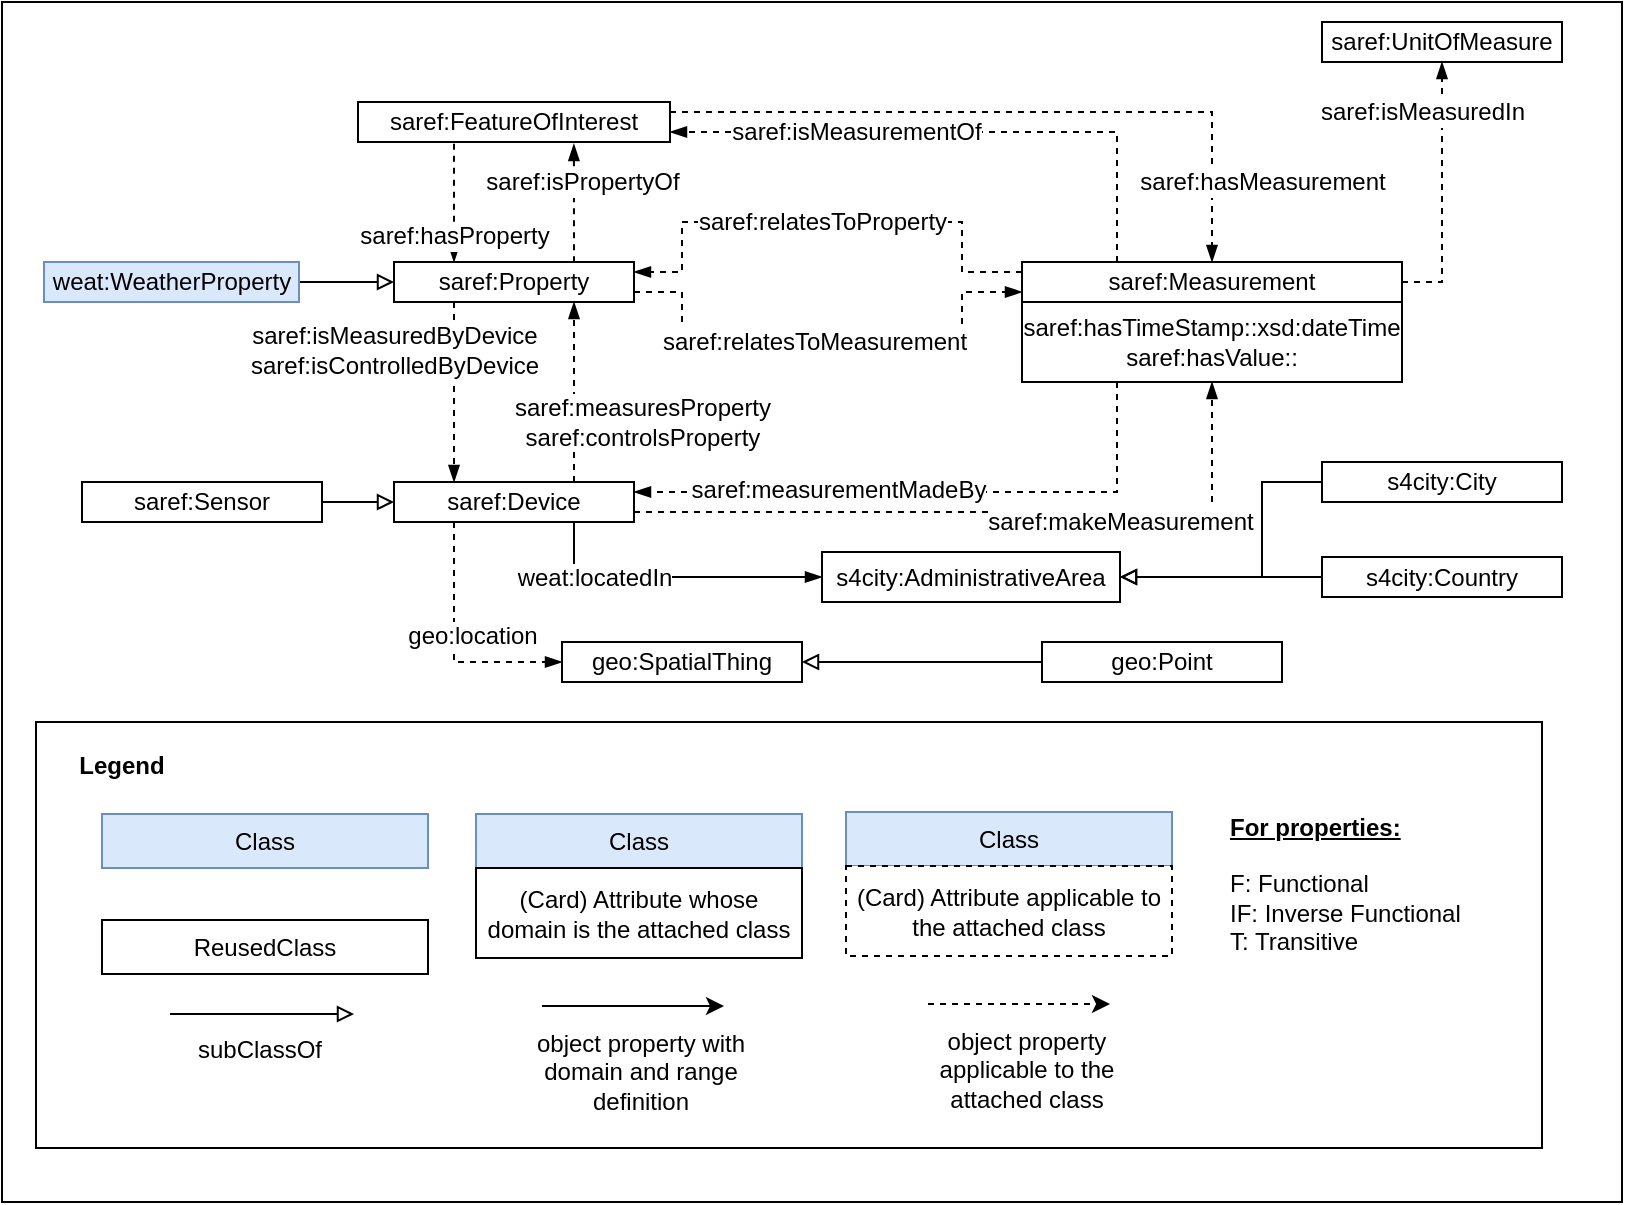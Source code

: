 <mxfile version="12.6.5" type="device"><diagram id="aa7P5bd20uqYNHVQMwT0" name="Page-1"><mxGraphModel dx="1422" dy="825" grid="1" gridSize="10" guides="1" tooltips="1" connect="1" arrows="1" fold="1" page="1" pageScale="1" pageWidth="850" pageHeight="1100" math="0" shadow="0"><root><mxCell id="0"/><mxCell id="1" parent="0"/><mxCell id="A2-1hXBA1FsQd019cBZH-1" value="" style="rounded=0;whiteSpace=wrap;html=1;" parent="1" vertex="1"><mxGeometry x="160" y="310" width="810" height="600" as="geometry"/></mxCell><mxCell id="A2-1hXBA1FsQd019cBZH-2" value="saref:hasTimeStamp::xsd:dateTime&lt;br&gt;saref:hasValue::" style="rounded=0;whiteSpace=wrap;html=1;" parent="1" vertex="1"><mxGeometry x="670" y="460" width="190" height="40" as="geometry"/></mxCell><mxCell id="A2-1hXBA1FsQd019cBZH-3" style="edgeStyle=orthogonalEdgeStyle;rounded=0;orthogonalLoop=1;jettySize=auto;html=1;exitX=1;exitY=0.25;exitDx=0;exitDy=0;entryX=0.5;entryY=0;entryDx=0;entryDy=0;dashed=1;endArrow=blockThin;endFill=1;" parent="1" source="A2-1hXBA1FsQd019cBZH-7" target="A2-1hXBA1FsQd019cBZH-23" edge="1"><mxGeometry relative="1" as="geometry"/></mxCell><mxCell id="A2-1hXBA1FsQd019cBZH-4" value="saref:hasMeasurement" style="text;html=1;align=center;verticalAlign=middle;resizable=0;points=[];labelBackgroundColor=#ffffff;" parent="A2-1hXBA1FsQd019cBZH-3" vertex="1" connectable="0"><mxGeometry x="-0.538" y="-1" relative="1" as="geometry"><mxPoint x="216" y="34" as="offset"/></mxGeometry></mxCell><mxCell id="A2-1hXBA1FsQd019cBZH-5" style="edgeStyle=orthogonalEdgeStyle;rounded=0;orthogonalLoop=1;jettySize=auto;html=1;exitX=0.692;exitY=1.05;exitDx=0;exitDy=0;entryX=0.75;entryY=0;entryDx=0;entryDy=0;dashed=1;endArrow=none;endFill=0;startArrow=blockThin;startFill=1;exitPerimeter=0;" parent="1" source="A2-1hXBA1FsQd019cBZH-7" target="A2-1hXBA1FsQd019cBZH-14" edge="1"><mxGeometry relative="1" as="geometry"/></mxCell><mxCell id="A2-1hXBA1FsQd019cBZH-6" value="saref:isPropertyOf" style="text;html=1;align=center;verticalAlign=middle;resizable=0;points=[];labelBackgroundColor=#ffffff;" parent="A2-1hXBA1FsQd019cBZH-5" vertex="1" connectable="0"><mxGeometry x="0.222" y="-1" relative="1" as="geometry"><mxPoint x="5" y="-17" as="offset"/></mxGeometry></mxCell><mxCell id="A2-1hXBA1FsQd019cBZH-7" value="saref:FeatureOfInterest" style="rounded=0;whiteSpace=wrap;html=1;" parent="1" vertex="1"><mxGeometry x="338" y="360" width="156" height="20" as="geometry"/></mxCell><mxCell id="A2-1hXBA1FsQd019cBZH-8" style="edgeStyle=orthogonalEdgeStyle;rounded=0;orthogonalLoop=1;jettySize=auto;html=1;exitX=1;exitY=0.75;exitDx=0;exitDy=0;dashed=1;endArrow=blockThin;endFill=1;entryX=0;entryY=0.75;entryDx=0;entryDy=0;" parent="1" source="A2-1hXBA1FsQd019cBZH-14" target="A2-1hXBA1FsQd019cBZH-23" edge="1"><mxGeometry relative="1" as="geometry"><Array as="points"><mxPoint x="500" y="455"/><mxPoint x="500" y="480"/><mxPoint x="640" y="480"/><mxPoint x="640" y="455"/></Array></mxGeometry></mxCell><mxCell id="A2-1hXBA1FsQd019cBZH-9" value="saref:relatesToMeasurement" style="text;html=1;align=center;verticalAlign=middle;resizable=0;points=[];labelBackgroundColor=#ffffff;" parent="A2-1hXBA1FsQd019cBZH-8" vertex="1" connectable="0"><mxGeometry x="-0.15" y="-2" relative="1" as="geometry"><mxPoint x="11.5" y="-2" as="offset"/></mxGeometry></mxCell><mxCell id="A2-1hXBA1FsQd019cBZH-10" style="edgeStyle=orthogonalEdgeStyle;rounded=0;orthogonalLoop=1;jettySize=auto;html=1;exitX=0.25;exitY=0;exitDx=0;exitDy=0;dashed=1;endArrow=none;endFill=0;startArrow=blockThin;startFill=1;entryX=0.25;entryY=1;entryDx=0;entryDy=0;" parent="1" source="A2-1hXBA1FsQd019cBZH-14" target="A2-1hXBA1FsQd019cBZH-7" edge="1"><mxGeometry relative="1" as="geometry"><Array as="points"><mxPoint x="386" y="380"/></Array></mxGeometry></mxCell><mxCell id="A2-1hXBA1FsQd019cBZH-11" value="saref:hasProperty" style="text;html=1;align=center;verticalAlign=middle;resizable=0;points=[];labelBackgroundColor=#ffffff;" parent="A2-1hXBA1FsQd019cBZH-10" vertex="1" connectable="0"><mxGeometry x="0.267" relative="1" as="geometry"><mxPoint y="30" as="offset"/></mxGeometry></mxCell><mxCell id="A2-1hXBA1FsQd019cBZH-12" style="edgeStyle=orthogonalEdgeStyle;rounded=0;orthogonalLoop=1;jettySize=auto;html=1;exitX=0.25;exitY=1;exitDx=0;exitDy=0;entryX=0.25;entryY=0;entryDx=0;entryDy=0;dashed=1;endArrow=blockThin;endFill=1;" parent="1" source="A2-1hXBA1FsQd019cBZH-14" target="A2-1hXBA1FsQd019cBZH-32" edge="1"><mxGeometry relative="1" as="geometry"/></mxCell><mxCell id="A2-1hXBA1FsQd019cBZH-13" value="saref:isMeasuredByDevice&lt;br&gt;saref:isControlledByDevice" style="text;html=1;align=center;verticalAlign=middle;resizable=0;points=[];labelBackgroundColor=#ffffff;" parent="A2-1hXBA1FsQd019cBZH-12" vertex="1" connectable="0"><mxGeometry x="-0.657" y="-4" relative="1" as="geometry"><mxPoint x="-26" y="8" as="offset"/></mxGeometry></mxCell><mxCell id="A2-1hXBA1FsQd019cBZH-14" value="saref:Property" style="rounded=0;whiteSpace=wrap;html=1;" parent="1" vertex="1"><mxGeometry x="356" y="440" width="120" height="20" as="geometry"/></mxCell><mxCell id="A2-1hXBA1FsQd019cBZH-15" style="edgeStyle=orthogonalEdgeStyle;rounded=0;orthogonalLoop=1;jettySize=auto;html=1;exitX=1;exitY=0.5;exitDx=0;exitDy=0;entryX=0.5;entryY=1;entryDx=0;entryDy=0;dashed=1;endArrow=blockThin;endFill=1;" parent="1" source="A2-1hXBA1FsQd019cBZH-23" target="A2-1hXBA1FsQd019cBZH-35" edge="1"><mxGeometry relative="1" as="geometry"/></mxCell><mxCell id="A2-1hXBA1FsQd019cBZH-16" value="saref:isMeasuredIn" style="text;html=1;align=center;verticalAlign=middle;resizable=0;points=[];labelBackgroundColor=#ffffff;" parent="A2-1hXBA1FsQd019cBZH-15" vertex="1" connectable="0"><mxGeometry x="-0.133" y="-2" relative="1" as="geometry"><mxPoint x="-12" y="-49" as="offset"/></mxGeometry></mxCell><mxCell id="A2-1hXBA1FsQd019cBZH-17" style="edgeStyle=orthogonalEdgeStyle;rounded=0;orthogonalLoop=1;jettySize=auto;html=1;exitX=0.25;exitY=1;exitDx=0;exitDy=0;entryX=1;entryY=0.25;entryDx=0;entryDy=0;dashed=1;endArrow=blockThin;endFill=1;" parent="1" source="A2-1hXBA1FsQd019cBZH-2" target="A2-1hXBA1FsQd019cBZH-32" edge="1"><mxGeometry relative="1" as="geometry"/></mxCell><mxCell id="A2-1hXBA1FsQd019cBZH-18" value="saref:measurementMadeBy" style="text;html=1;align=center;verticalAlign=middle;resizable=0;points=[];labelBackgroundColor=#ffffff;" parent="A2-1hXBA1FsQd019cBZH-17" vertex="1" connectable="0"><mxGeometry x="0.163" y="-1" relative="1" as="geometry"><mxPoint x="-22.5" as="offset"/></mxGeometry></mxCell><mxCell id="A2-1hXBA1FsQd019cBZH-19" style="edgeStyle=orthogonalEdgeStyle;rounded=0;orthogonalLoop=1;jettySize=auto;html=1;exitX=0;exitY=0.25;exitDx=0;exitDy=0;entryX=1;entryY=0.25;entryDx=0;entryDy=0;dashed=1;endArrow=blockThin;endFill=1;" parent="1" source="A2-1hXBA1FsQd019cBZH-23" target="A2-1hXBA1FsQd019cBZH-14" edge="1"><mxGeometry relative="1" as="geometry"><Array as="points"><mxPoint x="640" y="445"/><mxPoint x="640" y="420"/><mxPoint x="500" y="420"/><mxPoint x="500" y="445"/></Array></mxGeometry></mxCell><mxCell id="A2-1hXBA1FsQd019cBZH-20" value="saref:relatesToProperty" style="text;html=1;align=center;verticalAlign=middle;resizable=0;points=[];labelBackgroundColor=#ffffff;" parent="A2-1hXBA1FsQd019cBZH-19" vertex="1" connectable="0"><mxGeometry x="0.183" relative="1" as="geometry"><mxPoint x="19" as="offset"/></mxGeometry></mxCell><mxCell id="A2-1hXBA1FsQd019cBZH-21" style="edgeStyle=orthogonalEdgeStyle;rounded=0;orthogonalLoop=1;jettySize=auto;html=1;exitX=0.25;exitY=0;exitDx=0;exitDy=0;entryX=1;entryY=0.75;entryDx=0;entryDy=0;dashed=1;endArrow=blockThin;endFill=1;" parent="1" source="A2-1hXBA1FsQd019cBZH-23" target="A2-1hXBA1FsQd019cBZH-7" edge="1"><mxGeometry relative="1" as="geometry"/></mxCell><mxCell id="A2-1hXBA1FsQd019cBZH-22" value="saref:isMeasurementOf" style="text;html=1;align=center;verticalAlign=middle;resizable=0;points=[];labelBackgroundColor=#ffffff;" parent="A2-1hXBA1FsQd019cBZH-21" vertex="1" connectable="0"><mxGeometry x="-0.084" y="100" relative="1" as="geometry"><mxPoint x="-63.33" y="-100" as="offset"/></mxGeometry></mxCell><mxCell id="A2-1hXBA1FsQd019cBZH-23" value="saref:Measurement" style="rounded=0;whiteSpace=wrap;html=1;" parent="1" vertex="1"><mxGeometry x="670" y="440" width="190" height="20" as="geometry"/></mxCell><mxCell id="A2-1hXBA1FsQd019cBZH-24" style="edgeStyle=orthogonalEdgeStyle;rounded=0;orthogonalLoop=1;jettySize=auto;html=1;exitX=1;exitY=0.75;exitDx=0;exitDy=0;dashed=1;endArrow=blockThin;endFill=1;entryX=0.5;entryY=1;entryDx=0;entryDy=0;" parent="1" source="A2-1hXBA1FsQd019cBZH-32" target="A2-1hXBA1FsQd019cBZH-2" edge="1"><mxGeometry relative="1" as="geometry"/></mxCell><mxCell id="A2-1hXBA1FsQd019cBZH-25" value="saref:makeMeasurement" style="text;html=1;align=center;verticalAlign=middle;resizable=0;points=[];labelBackgroundColor=#ffffff;" parent="A2-1hXBA1FsQd019cBZH-24" vertex="1" connectable="0"><mxGeometry x="-0.155" y="-3" relative="1" as="geometry"><mxPoint x="93" y="2" as="offset"/></mxGeometry></mxCell><mxCell id="A2-1hXBA1FsQd019cBZH-26" style="edgeStyle=orthogonalEdgeStyle;rounded=0;orthogonalLoop=1;jettySize=auto;html=1;exitX=0.75;exitY=0;exitDx=0;exitDy=0;entryX=0.75;entryY=1;entryDx=0;entryDy=0;dashed=1;endArrow=blockThin;endFill=1;" parent="1" source="A2-1hXBA1FsQd019cBZH-32" target="A2-1hXBA1FsQd019cBZH-14" edge="1"><mxGeometry relative="1" as="geometry"/></mxCell><mxCell id="A2-1hXBA1FsQd019cBZH-27" value="saref:measuresProperty&lt;br&gt;saref:controlsProperty" style="text;html=1;align=center;verticalAlign=middle;resizable=0;points=[];labelBackgroundColor=#ffffff;" parent="A2-1hXBA1FsQd019cBZH-26" vertex="1" connectable="0"><mxGeometry x="-0.314" y="3" relative="1" as="geometry"><mxPoint x="36.25" y="1" as="offset"/></mxGeometry></mxCell><mxCell id="A2-1hXBA1FsQd019cBZH-28" style="edgeStyle=orthogonalEdgeStyle;rounded=0;orthogonalLoop=1;jettySize=auto;html=1;exitX=0.25;exitY=1;exitDx=0;exitDy=0;dashed=1;endArrow=blockThin;endFill=1;entryX=0;entryY=0.5;entryDx=0;entryDy=0;" parent="1" source="A2-1hXBA1FsQd019cBZH-32" target="A2-1hXBA1FsQd019cBZH-36" edge="1"><mxGeometry relative="1" as="geometry"/></mxCell><mxCell id="A2-1hXBA1FsQd019cBZH-29" value="geo:location" style="text;html=1;align=center;verticalAlign=middle;resizable=0;points=[];labelBackgroundColor=#ffffff;" parent="A2-1hXBA1FsQd019cBZH-28" vertex="1" connectable="0"><mxGeometry x="0.112" y="-3" relative="1" as="geometry"><mxPoint x="12" y="-12" as="offset"/></mxGeometry></mxCell><mxCell id="A2-1hXBA1FsQd019cBZH-30" style="edgeStyle=orthogonalEdgeStyle;rounded=0;orthogonalLoop=1;jettySize=auto;html=1;exitX=0.75;exitY=1;exitDx=0;exitDy=0;entryX=0;entryY=0.5;entryDx=0;entryDy=0;endArrow=blockThin;endFill=1;" parent="1" source="A2-1hXBA1FsQd019cBZH-32" target="A2-1hXBA1FsQd019cBZH-39" edge="1"><mxGeometry relative="1" as="geometry"/></mxCell><mxCell id="A2-1hXBA1FsQd019cBZH-31" value="weat:locatedIn" style="text;html=1;align=center;verticalAlign=middle;resizable=0;points=[];labelBackgroundColor=#ffffff;" parent="A2-1hXBA1FsQd019cBZH-30" vertex="1" connectable="0"><mxGeometry x="-0.341" y="-1" relative="1" as="geometry"><mxPoint x="-13" y="-1" as="offset"/></mxGeometry></mxCell><mxCell id="A2-1hXBA1FsQd019cBZH-32" value="saref:Device" style="rounded=0;whiteSpace=wrap;html=1;" parent="1" vertex="1"><mxGeometry x="356" y="550" width="120" height="20" as="geometry"/></mxCell><mxCell id="A2-1hXBA1FsQd019cBZH-33" style="edgeStyle=orthogonalEdgeStyle;rounded=0;orthogonalLoop=1;jettySize=auto;html=1;exitX=1;exitY=0.5;exitDx=0;exitDy=0;endArrow=block;endFill=0;entryX=0;entryY=0.5;entryDx=0;entryDy=0;" parent="1" source="A2-1hXBA1FsQd019cBZH-34" target="A2-1hXBA1FsQd019cBZH-32" edge="1"><mxGeometry relative="1" as="geometry"><Array as="points"><mxPoint x="320" y="560"/><mxPoint x="320" y="560"/></Array></mxGeometry></mxCell><mxCell id="A2-1hXBA1FsQd019cBZH-34" value="saref:Sensor" style="rounded=0;whiteSpace=wrap;html=1;" parent="1" vertex="1"><mxGeometry x="200" y="550" width="120" height="20" as="geometry"/></mxCell><mxCell id="A2-1hXBA1FsQd019cBZH-35" value="saref:UnitOfMeasure" style="rounded=0;whiteSpace=wrap;html=1;" parent="1" vertex="1"><mxGeometry x="820" y="320" width="120" height="20" as="geometry"/></mxCell><mxCell id="A2-1hXBA1FsQd019cBZH-36" value="geo:SpatialThing" style="rounded=0;whiteSpace=wrap;html=1;" parent="1" vertex="1"><mxGeometry x="440" y="630" width="120" height="20" as="geometry"/></mxCell><mxCell id="A2-1hXBA1FsQd019cBZH-37" style="edgeStyle=orthogonalEdgeStyle;rounded=0;orthogonalLoop=1;jettySize=auto;html=1;entryX=1;entryY=0.5;entryDx=0;entryDy=0;endArrow=block;endFill=0;" parent="1" source="A2-1hXBA1FsQd019cBZH-38" target="A2-1hXBA1FsQd019cBZH-36" edge="1"><mxGeometry relative="1" as="geometry"/></mxCell><mxCell id="A2-1hXBA1FsQd019cBZH-38" value="geo:Point" style="rounded=0;whiteSpace=wrap;html=1;" parent="1" vertex="1"><mxGeometry x="680" y="630" width="120" height="20" as="geometry"/></mxCell><mxCell id="A2-1hXBA1FsQd019cBZH-39" value="s4city:AdministrativeArea&lt;span style=&quot;color: rgba(0 , 0 , 0 , 0) ; font-family: monospace ; font-size: 0px ; white-space: nowrap&quot;&gt;%3CmxGraphModel%3E%3Croot%3E%3CmxCell%20id%3D%220%22%2F%3E%3CmxCell%20id%3D%221%22%20parent%3D%220%22%2F%3E%3CmxCell%20id%3D%222%22%20value%3D%22sosa%3A%26lt%3Bbr%26gt%3BSensor%22%20style%3D%22rounded%3D0%3BwhiteSpace%3Dwrap%3Bhtml%3D1%3BfillColor%3D%23dae8fc%3BstrokeColor%3D%236c8ebf%3B%22%20vertex%3D%221%22%20parent%3D%221%22%3E%3CmxGeometry%20x%3D%22460%22%20y%3D%22630%22%20width%3D%22120%22%20height%3D%2240%22%20as%3D%22geometry%22%2F%3E%3C%2FmxCell%3E%3C%2Froot%3E%3C%2FmxGraphModel%3E&lt;/span&gt;" style="rounded=0;whiteSpace=wrap;html=1;" parent="1" vertex="1"><mxGeometry x="570" y="585" width="149" height="25" as="geometry"/></mxCell><mxCell id="A2-1hXBA1FsQd019cBZH-40" style="edgeStyle=orthogonalEdgeStyle;rounded=0;orthogonalLoop=1;jettySize=auto;html=1;exitX=0;exitY=0.5;exitDx=0;exitDy=0;entryX=1;entryY=0.5;entryDx=0;entryDy=0;endArrow=block;endFill=0;" parent="1" source="A2-1hXBA1FsQd019cBZH-41" target="A2-1hXBA1FsQd019cBZH-39" edge="1"><mxGeometry relative="1" as="geometry"><Array as="points"><mxPoint x="790" y="550"/><mxPoint x="790" y="598"/></Array></mxGeometry></mxCell><mxCell id="A2-1hXBA1FsQd019cBZH-41" value="s4city:City" style="rounded=0;whiteSpace=wrap;html=1;" parent="1" vertex="1"><mxGeometry x="820" y="540" width="120" height="20" as="geometry"/></mxCell><mxCell id="A2-1hXBA1FsQd019cBZH-42" style="edgeStyle=orthogonalEdgeStyle;rounded=0;orthogonalLoop=1;jettySize=auto;html=1;exitX=0;exitY=0.5;exitDx=0;exitDy=0;endArrow=block;endFill=0;" parent="1" source="A2-1hXBA1FsQd019cBZH-43" target="A2-1hXBA1FsQd019cBZH-39" edge="1"><mxGeometry relative="1" as="geometry"><Array as="points"><mxPoint x="810" y="598"/><mxPoint x="810" y="598"/></Array><mxPoint x="750" y="703" as="targetPoint"/></mxGeometry></mxCell><mxCell id="A2-1hXBA1FsQd019cBZH-43" value="s4city:Country" style="rounded=0;whiteSpace=wrap;html=1;" parent="1" vertex="1"><mxGeometry x="820" y="587.5" width="120" height="20" as="geometry"/></mxCell><mxCell id="A2-1hXBA1FsQd019cBZH-45" value="" style="rounded=0;whiteSpace=wrap;html=1;fillColor=none;" parent="1" vertex="1"><mxGeometry x="177" y="670" width="753" height="213" as="geometry"/></mxCell><mxCell id="A2-1hXBA1FsQd019cBZH-46" value="Class" style="rounded=0;whiteSpace=wrap;html=1;fillColor=#dae8fc;strokeColor=#6c8ebf;" parent="1" vertex="1"><mxGeometry x="397" y="716" width="163" height="27" as="geometry"/></mxCell><mxCell id="A2-1hXBA1FsQd019cBZH-47" value="(Card) Attribute whose domain is the attached class" style="rounded=0;whiteSpace=wrap;html=1;" parent="1" vertex="1"><mxGeometry x="397" y="743" width="163" height="45" as="geometry"/></mxCell><mxCell id="A2-1hXBA1FsQd019cBZH-48" value="Class" style="rounded=0;whiteSpace=wrap;html=1;fillColor=#dae8fc;strokeColor=#6c8ebf;" parent="1" vertex="1"><mxGeometry x="582" y="715" width="163" height="27" as="geometry"/></mxCell><mxCell id="A2-1hXBA1FsQd019cBZH-49" value="(Card) Attribute applicable to the attached class" style="rounded=0;whiteSpace=wrap;html=1;dashed=1;" parent="1" vertex="1"><mxGeometry x="582" y="742" width="163" height="45" as="geometry"/></mxCell><mxCell id="A2-1hXBA1FsQd019cBZH-50" value="ReusedClass" style="rounded=0;whiteSpace=wrap;html=1;" parent="1" vertex="1"><mxGeometry x="210" y="769" width="163" height="27" as="geometry"/></mxCell><mxCell id="A2-1hXBA1FsQd019cBZH-51" value="Class" style="rounded=0;whiteSpace=wrap;html=1;fillColor=#dae8fc;strokeColor=#6c8ebf;" parent="1" vertex="1"><mxGeometry x="210" y="716" width="163" height="27" as="geometry"/></mxCell><mxCell id="A2-1hXBA1FsQd019cBZH-52" value="" style="endArrow=block;html=1;endFill=0;" parent="1" edge="1"><mxGeometry width="50" height="50" relative="1" as="geometry"><mxPoint x="244" y="816.0" as="sourcePoint"/><mxPoint x="336" y="816.0" as="targetPoint"/></mxGeometry></mxCell><mxCell id="A2-1hXBA1FsQd019cBZH-53" value="subClassOf" style="text;html=1;strokeColor=none;fillColor=none;align=center;verticalAlign=middle;whiteSpace=wrap;rounded=0;dashed=1;" parent="1" vertex="1"><mxGeometry x="268.5" y="824" width="40" height="20" as="geometry"/></mxCell><mxCell id="A2-1hXBA1FsQd019cBZH-54" value="" style="endArrow=classic;html=1;" parent="1" edge="1"><mxGeometry width="50" height="50" relative="1" as="geometry"><mxPoint x="430" y="812" as="sourcePoint"/><mxPoint x="521" y="812" as="targetPoint"/></mxGeometry></mxCell><mxCell id="A2-1hXBA1FsQd019cBZH-55" value="object property with domain and range definition" style="text;html=1;strokeColor=none;fillColor=none;align=center;verticalAlign=middle;whiteSpace=wrap;rounded=0;dashed=1;" parent="1" vertex="1"><mxGeometry x="424" y="835" width="110.5" height="20" as="geometry"/></mxCell><mxCell id="A2-1hXBA1FsQd019cBZH-56" value="" style="endArrow=classic;html=1;dashed=1;" parent="1" edge="1"><mxGeometry width="50" height="50" relative="1" as="geometry"><mxPoint x="623" y="811.0" as="sourcePoint"/><mxPoint x="714" y="811.0" as="targetPoint"/></mxGeometry></mxCell><mxCell id="A2-1hXBA1FsQd019cBZH-57" value="object property applicable to the attached class" style="text;html=1;strokeColor=none;fillColor=none;align=center;verticalAlign=middle;whiteSpace=wrap;rounded=0;dashed=1;" parent="1" vertex="1"><mxGeometry x="617" y="834" width="110.5" height="20" as="geometry"/></mxCell><mxCell id="A2-1hXBA1FsQd019cBZH-58" value="&lt;b&gt;&lt;u&gt;For properties:&lt;br&gt;&lt;br&gt;&lt;/u&gt;&lt;/b&gt;F: Functional&lt;br&gt;IF: Inverse Functional&lt;br&gt;T: Transitive" style="text;html=1;strokeColor=none;fillColor=none;align=left;verticalAlign=middle;whiteSpace=wrap;rounded=0;dashed=1;" parent="1" vertex="1"><mxGeometry x="772" y="716" width="136" height="70" as="geometry"/></mxCell><mxCell id="A2-1hXBA1FsQd019cBZH-59" value="&lt;b&gt;Legend&lt;/b&gt;" style="text;html=1;strokeColor=none;fillColor=none;align=center;verticalAlign=middle;whiteSpace=wrap;rounded=0;dashed=1;" parent="1" vertex="1"><mxGeometry x="200" y="682" width="40" height="20" as="geometry"/></mxCell><mxCell id="A2-1hXBA1FsQd019cBZH-60" style="edgeStyle=orthogonalEdgeStyle;rounded=0;orthogonalLoop=1;jettySize=auto;html=1;exitX=1;exitY=0.5;exitDx=0;exitDy=0;endArrow=block;endFill=0;" parent="1" source="A2-1hXBA1FsQd019cBZH-61" target="A2-1hXBA1FsQd019cBZH-14" edge="1"><mxGeometry relative="1" as="geometry"/></mxCell><mxCell id="A2-1hXBA1FsQd019cBZH-61" value="weat:WeatherProperty" style="rounded=0;whiteSpace=wrap;html=1;fillColor=#dae8fc;strokeColor=#6c8ebf;" parent="1" vertex="1"><mxGeometry x="181" y="440" width="127.5" height="20" as="geometry"/></mxCell></root></mxGraphModel></diagram></mxfile>
